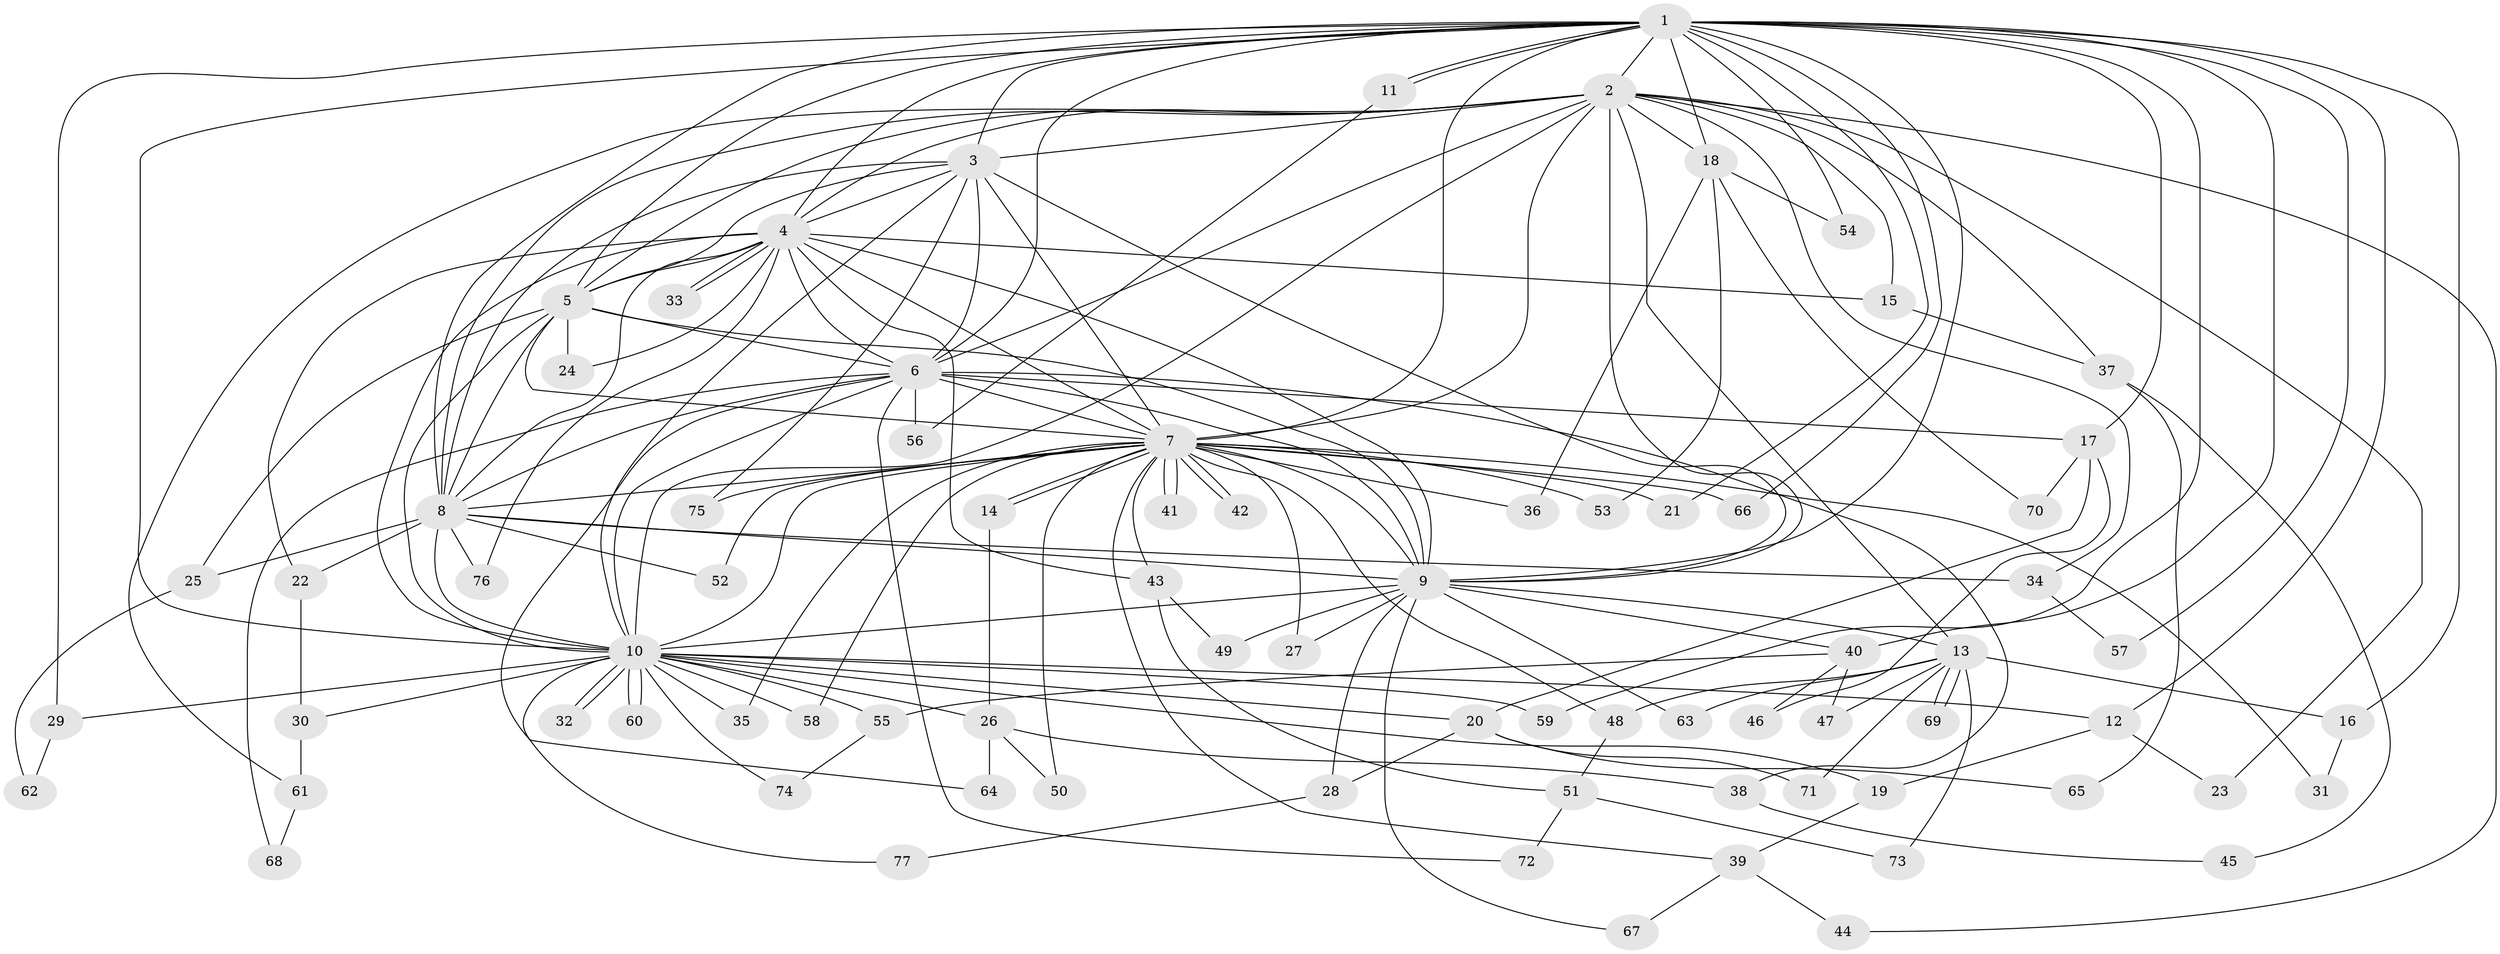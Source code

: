 // coarse degree distribution, {19: 0.03773584905660377, 8: 0.018867924528301886, 14: 0.018867924528301886, 9: 0.03773584905660377, 30: 0.018867924528301886, 12: 0.018867924528301886, 20: 0.018867924528301886, 3: 0.22641509433962265, 4: 0.03773584905660377, 5: 0.07547169811320754, 6: 0.018867924528301886, 2: 0.4716981132075472}
// Generated by graph-tools (version 1.1) at 2025/17/03/04/25 18:17:49]
// undirected, 77 vertices, 179 edges
graph export_dot {
graph [start="1"]
  node [color=gray90,style=filled];
  1;
  2;
  3;
  4;
  5;
  6;
  7;
  8;
  9;
  10;
  11;
  12;
  13;
  14;
  15;
  16;
  17;
  18;
  19;
  20;
  21;
  22;
  23;
  24;
  25;
  26;
  27;
  28;
  29;
  30;
  31;
  32;
  33;
  34;
  35;
  36;
  37;
  38;
  39;
  40;
  41;
  42;
  43;
  44;
  45;
  46;
  47;
  48;
  49;
  50;
  51;
  52;
  53;
  54;
  55;
  56;
  57;
  58;
  59;
  60;
  61;
  62;
  63;
  64;
  65;
  66;
  67;
  68;
  69;
  70;
  71;
  72;
  73;
  74;
  75;
  76;
  77;
  1 -- 2;
  1 -- 3;
  1 -- 4;
  1 -- 5;
  1 -- 6;
  1 -- 7;
  1 -- 8;
  1 -- 9;
  1 -- 10;
  1 -- 11;
  1 -- 11;
  1 -- 12;
  1 -- 16;
  1 -- 17;
  1 -- 18;
  1 -- 21;
  1 -- 29;
  1 -- 40;
  1 -- 54;
  1 -- 57;
  1 -- 59;
  1 -- 66;
  2 -- 3;
  2 -- 4;
  2 -- 5;
  2 -- 6;
  2 -- 7;
  2 -- 8;
  2 -- 9;
  2 -- 10;
  2 -- 13;
  2 -- 15;
  2 -- 18;
  2 -- 23;
  2 -- 34;
  2 -- 37;
  2 -- 44;
  2 -- 61;
  3 -- 4;
  3 -- 5;
  3 -- 6;
  3 -- 7;
  3 -- 8;
  3 -- 9;
  3 -- 10;
  3 -- 75;
  4 -- 5;
  4 -- 6;
  4 -- 7;
  4 -- 8;
  4 -- 9;
  4 -- 10;
  4 -- 15;
  4 -- 22;
  4 -- 24;
  4 -- 33;
  4 -- 33;
  4 -- 43;
  4 -- 76;
  5 -- 6;
  5 -- 7;
  5 -- 8;
  5 -- 9;
  5 -- 10;
  5 -- 24;
  5 -- 25;
  6 -- 7;
  6 -- 8;
  6 -- 9;
  6 -- 10;
  6 -- 17;
  6 -- 38;
  6 -- 56;
  6 -- 64;
  6 -- 68;
  6 -- 72;
  7 -- 8;
  7 -- 9;
  7 -- 10;
  7 -- 14;
  7 -- 14;
  7 -- 21;
  7 -- 27;
  7 -- 31;
  7 -- 35;
  7 -- 36;
  7 -- 39;
  7 -- 41;
  7 -- 41;
  7 -- 42;
  7 -- 42;
  7 -- 43;
  7 -- 48;
  7 -- 50;
  7 -- 52;
  7 -- 53;
  7 -- 58;
  7 -- 66;
  7 -- 75;
  8 -- 9;
  8 -- 10;
  8 -- 22;
  8 -- 25;
  8 -- 34;
  8 -- 52;
  8 -- 76;
  9 -- 10;
  9 -- 13;
  9 -- 27;
  9 -- 28;
  9 -- 40;
  9 -- 49;
  9 -- 63;
  9 -- 67;
  10 -- 12;
  10 -- 19;
  10 -- 20;
  10 -- 26;
  10 -- 29;
  10 -- 30;
  10 -- 32;
  10 -- 32;
  10 -- 35;
  10 -- 55;
  10 -- 58;
  10 -- 59;
  10 -- 60;
  10 -- 60;
  10 -- 74;
  10 -- 77;
  11 -- 56;
  12 -- 19;
  12 -- 23;
  13 -- 16;
  13 -- 47;
  13 -- 48;
  13 -- 63;
  13 -- 69;
  13 -- 69;
  13 -- 71;
  13 -- 73;
  14 -- 26;
  15 -- 37;
  16 -- 31;
  17 -- 20;
  17 -- 46;
  17 -- 70;
  18 -- 36;
  18 -- 53;
  18 -- 54;
  18 -- 70;
  19 -- 39;
  20 -- 28;
  20 -- 65;
  20 -- 71;
  22 -- 30;
  25 -- 62;
  26 -- 38;
  26 -- 50;
  26 -- 64;
  28 -- 77;
  29 -- 62;
  30 -- 61;
  34 -- 57;
  37 -- 45;
  37 -- 65;
  38 -- 45;
  39 -- 44;
  39 -- 67;
  40 -- 46;
  40 -- 47;
  40 -- 55;
  43 -- 49;
  43 -- 51;
  48 -- 51;
  51 -- 72;
  51 -- 73;
  55 -- 74;
  61 -- 68;
}
